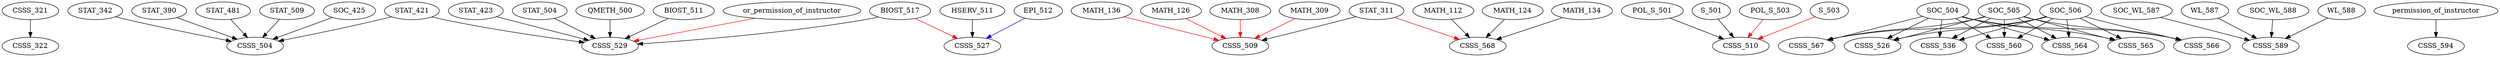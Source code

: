 digraph G {
    edge [color=black];
    CSSS_321 -> CSSS_322;
    edge [color=black];
    STAT_342 -> CSSS_504;
    STAT_390 -> CSSS_504;
    STAT_421 -> CSSS_504;
    STAT_481 -> CSSS_504;
    STAT_509 -> CSSS_504;
    SOC_425 -> CSSS_504;
    edge [color=black];
    STAT_311 -> CSSS_509;
    edge [color=red];
    MATH_136 -> CSSS_509;
    MATH_126 -> CSSS_509;
    MATH_308 -> CSSS_509;
    MATH_309 -> CSSS_509;
    edge [color=black];
    POL_S_501 -> CSSS_510;
    S_501 -> CSSS_510;
    edge [color=red];
    POL_S_503 -> CSSS_510;
    S_503 -> CSSS_510;
    edge [color=black];
    SOC_504 -> CSSS_526;
    SOC_505 -> CSSS_526;
    SOC_506 -> CSSS_526;
    edge [color=black];
    HSERV_511 -> CSSS_527;
    edge [color=red];
    BIOST_517 -> CSSS_527;
    edge [color=blue];
    EPI_512 -> CSSS_527;
    edge [color=black];
    STAT_421 -> CSSS_529;
    STAT_423 -> CSSS_529;
    STAT_504 -> CSSS_529;
    QMETH_500 -> CSSS_529;
    BIOST_511 -> CSSS_529;
    BIOST_517 -> CSSS_529;
    edge [color=red];
    or_permission_of_instructor -> CSSS_529;
    edge [color=black];
    SOC_504 -> CSSS_536;
    SOC_505 -> CSSS_536;
    SOC_506 -> CSSS_536;
    edge [color=black];
    SOC_504 -> CSSS_560;
    SOC_505 -> CSSS_560;
    SOC_506 -> CSSS_560;
    edge [color=black];
    SOC_504 -> CSSS_564;
    SOC_505 -> CSSS_564;
    SOC_506 -> CSSS_564;
    edge [color=black];
    SOC_504 -> CSSS_565;
    SOC_505 -> CSSS_565;
    SOC_506 -> CSSS_565;
    edge [color=black];
    SOC_504 -> CSSS_566;
    SOC_505 -> CSSS_566;
    SOC_506 -> CSSS_566;
    edge [color=black];
    SOC_504 -> CSSS_567;
    SOC_505 -> CSSS_567;
    SOC_506 -> CSSS_567;
    edge [color=black];
    MATH_112 -> CSSS_568;
    MATH_124 -> CSSS_568;
    MATH_134 -> CSSS_568;
    edge [color=red];
    STAT_311 -> CSSS_568;
    edge [color=black];
    SOC_WL_587 -> CSSS_589;
    WL_587 -> CSSS_589;
    SOC_WL_588 -> CSSS_589;
    WL_588 -> CSSS_589;
    edge [color=black];
    permission_of_instructor -> CSSS_594;
}

